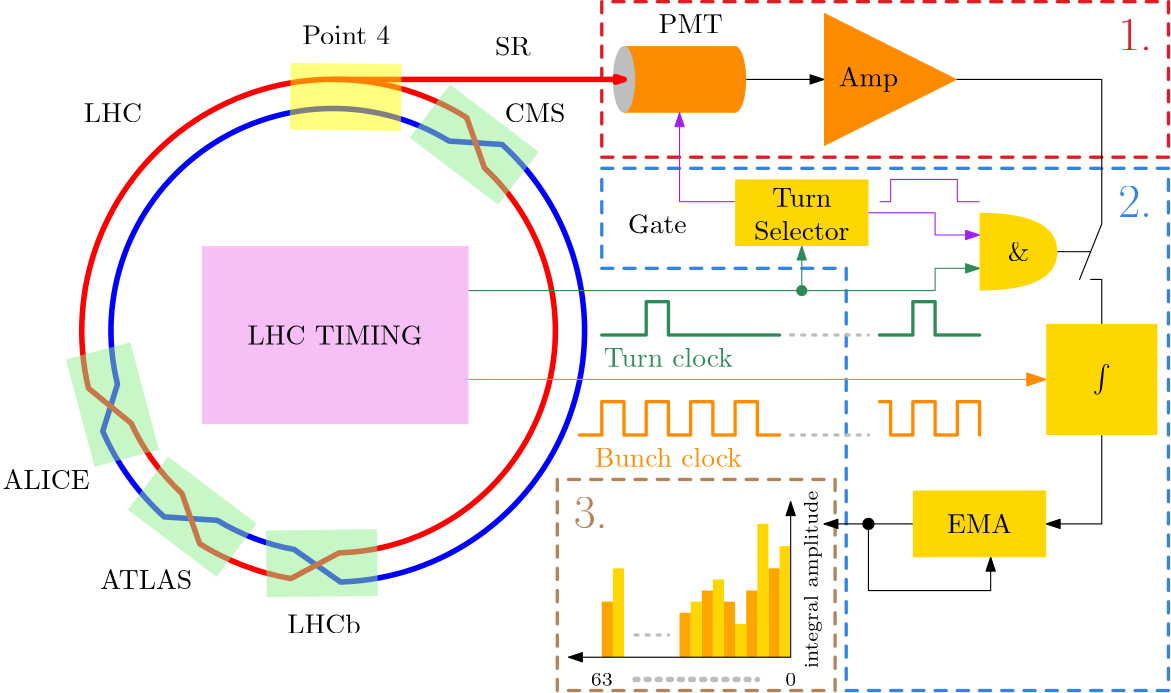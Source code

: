 <?xml version="1.0"?>
<!DOCTYPE ipe SYSTEM "ipe.dtd">
<ipe version="70218" creator="Ipe 7.2.28">
<info created="D:20240316174439" modified="D:20240408123505"/>
<ipestyle name="basic">
<symbol name="arrow/arc(spx)">
<path stroke="sym-stroke" fill="sym-stroke" pen="sym-pen">
0 0 m
-1 0.333 l
-1 -0.333 l
h
</path>
</symbol>
<symbol name="arrow/farc(spx)">
<path stroke="sym-stroke" fill="white" pen="sym-pen">
0 0 m
-1 0.333 l
-1 -0.333 l
h
</path>
</symbol>
<symbol name="arrow/ptarc(spx)">
<path stroke="sym-stroke" fill="sym-stroke" pen="sym-pen">
0 0 m
-1 0.333 l
-0.8 0 l
-1 -0.333 l
h
</path>
</symbol>
<symbol name="arrow/fptarc(spx)">
<path stroke="sym-stroke" fill="white" pen="sym-pen">
0 0 m
-1 0.333 l
-0.8 0 l
-1 -0.333 l
h
</path>
</symbol>
<symbol name="mark/circle(sx)" transformations="translations">
<path fill="sym-stroke">
0.6 0 0 0.6 0 0 e
0.4 0 0 0.4 0 0 e
</path>
</symbol>
<symbol name="mark/disk(sx)" transformations="translations">
<path fill="sym-stroke">
0.6 0 0 0.6 0 0 e
</path>
</symbol>
<symbol name="mark/fdisk(sfx)" transformations="translations">
<group>
<path fill="sym-fill">
0.5 0 0 0.5 0 0 e
</path>
<path fill="sym-stroke" fillrule="eofill">
0.6 0 0 0.6 0 0 e
0.4 0 0 0.4 0 0 e
</path>
</group>
</symbol>
<symbol name="mark/box(sx)" transformations="translations">
<path fill="sym-stroke" fillrule="eofill">
-0.6 -0.6 m
0.6 -0.6 l
0.6 0.6 l
-0.6 0.6 l
h
-0.4 -0.4 m
0.4 -0.4 l
0.4 0.4 l
-0.4 0.4 l
h
</path>
</symbol>
<symbol name="mark/square(sx)" transformations="translations">
<path fill="sym-stroke">
-0.6 -0.6 m
0.6 -0.6 l
0.6 0.6 l
-0.6 0.6 l
h
</path>
</symbol>
<symbol name="mark/fsquare(sfx)" transformations="translations">
<group>
<path fill="sym-fill">
-0.5 -0.5 m
0.5 -0.5 l
0.5 0.5 l
-0.5 0.5 l
h
</path>
<path fill="sym-stroke" fillrule="eofill">
-0.6 -0.6 m
0.6 -0.6 l
0.6 0.6 l
-0.6 0.6 l
h
-0.4 -0.4 m
0.4 -0.4 l
0.4 0.4 l
-0.4 0.4 l
h
</path>
</group>
</symbol>
<symbol name="mark/cross(sx)" transformations="translations">
<group>
<path fill="sym-stroke">
-0.43 -0.57 m
0.57 0.43 l
0.43 0.57 l
-0.57 -0.43 l
h
</path>
<path fill="sym-stroke">
-0.43 0.57 m
0.57 -0.43 l
0.43 -0.57 l
-0.57 0.43 l
h
</path>
</group>
</symbol>
<symbol name="arrow/fnormal(spx)">
<path stroke="sym-stroke" fill="white" pen="sym-pen">
0 0 m
-1 0.333 l
-1 -0.333 l
h
</path>
</symbol>
<symbol name="arrow/pointed(spx)">
<path stroke="sym-stroke" fill="sym-stroke" pen="sym-pen">
0 0 m
-1 0.333 l
-0.8 0 l
-1 -0.333 l
h
</path>
</symbol>
<symbol name="arrow/fpointed(spx)">
<path stroke="sym-stroke" fill="white" pen="sym-pen">
0 0 m
-1 0.333 l
-0.8 0 l
-1 -0.333 l
h
</path>
</symbol>
<symbol name="arrow/linear(spx)">
<path stroke="sym-stroke" pen="sym-pen">
-1 0.333 m
0 0 l
-1 -0.333 l
</path>
</symbol>
<symbol name="arrow/fdouble(spx)">
<path stroke="sym-stroke" fill="white" pen="sym-pen">
0 0 m
-1 0.333 l
-1 -0.333 l
h
-1 0 m
-2 0.333 l
-2 -0.333 l
h
</path>
</symbol>
<symbol name="arrow/double(spx)">
<path stroke="sym-stroke" fill="sym-stroke" pen="sym-pen">
0 0 m
-1 0.333 l
-1 -0.333 l
h
-1 0 m
-2 0.333 l
-2 -0.333 l
h
</path>
</symbol>
<symbol name="arrow/mid-normal(spx)">
<path stroke="sym-stroke" fill="sym-stroke" pen="sym-pen">
0.5 0 m
-0.5 0.333 l
-0.5 -0.333 l
h
</path>
</symbol>
<symbol name="arrow/mid-fnormal(spx)">
<path stroke="sym-stroke" fill="white" pen="sym-pen">
0.5 0 m
-0.5 0.333 l
-0.5 -0.333 l
h
</path>
</symbol>
<symbol name="arrow/mid-pointed(spx)">
<path stroke="sym-stroke" fill="sym-stroke" pen="sym-pen">
0.5 0 m
-0.5 0.333 l
-0.3 0 l
-0.5 -0.333 l
h
</path>
</symbol>
<symbol name="arrow/mid-fpointed(spx)">
<path stroke="sym-stroke" fill="white" pen="sym-pen">
0.5 0 m
-0.5 0.333 l
-0.3 0 l
-0.5 -0.333 l
h
</path>
</symbol>
<symbol name="arrow/mid-double(spx)">
<path stroke="sym-stroke" fill="sym-stroke" pen="sym-pen">
1 0 m
0 0.333 l
0 -0.333 l
h
0 0 m
-1 0.333 l
-1 -0.333 l
h
</path>
</symbol>
<symbol name="arrow/mid-fdouble(spx)">
<path stroke="sym-stroke" fill="white" pen="sym-pen">
1 0 m
0 0.333 l
0 -0.333 l
h
0 0 m
-1 0.333 l
-1 -0.333 l
h
</path>
</symbol>
<anglesize name="22.5 deg" value="22.5"/>
<anglesize name="30 deg" value="30"/>
<anglesize name="45 deg" value="45"/>
<anglesize name="60 deg" value="60"/>
<anglesize name="90 deg" value="90"/>
<arrowsize name="large" value="10"/>
<arrowsize name="small" value="5"/>
<arrowsize name="tiny" value="3"/>
<color name="blue" value="0 0 1"/>
<color name="brown" value="0.647 0.165 0.165"/>
<color name="darkblue" value="0 0 0.545"/>
<color name="darkcyan" value="0 0.545 0.545"/>
<color name="darkgray" value="0.663"/>
<color name="darkgreen" value="0 0.392 0"/>
<color name="darkmagenta" value="0.545 0 0.545"/>
<color name="darkorange" value="1 0.549 0"/>
<color name="darkred" value="0.545 0 0"/>
<color name="gold" value="1 0.843 0"/>
<color name="gray" value="0.745"/>
<color name="green" value="0 1 0"/>
<color name="lightblue" value="0.678 0.847 0.902"/>
<color name="lightcyan" value="0.878 1 1"/>
<color name="lightgray" value="0.827"/>
<color name="lightgreen" value="0.565 0.933 0.565"/>
<color name="lightyellow" value="1 1 0.878"/>
<color name="navy" value="0 0 0.502"/>
<color name="orange" value="1 0.647 0"/>
<color name="pink" value="1 0.753 0.796"/>
<color name="purple" value="0.627 0.125 0.941"/>
<color name="red" value="1 0 0"/>
<color name="seagreen" value="0.18 0.545 0.341"/>
<color name="turquoise" value="0.251 0.878 0.816"/>
<color name="violet" value="0.933 0.51 0.933"/>
<color name="yellow" value="1 1 0"/>
<dashstyle name="dash dot dotted" value="[4 2 1 2 1 2] 0"/>
<dashstyle name="dash dotted" value="[4 2 1 2] 0"/>
<dashstyle name="dashed" value="[4] 0"/>
<dashstyle name="dotted" value="[1 3] 0"/>
<gridsize name="10 pts (~3.5 mm)" value="10"/>
<gridsize name="14 pts (~5 mm)" value="14"/>
<gridsize name="16 pts (~6 mm)" value="16"/>
<gridsize name="20 pts (~7 mm)" value="20"/>
<gridsize name="28 pts (~10 mm)" value="28"/>
<gridsize name="32 pts (~12 mm)" value="32"/>
<gridsize name="4 pts" value="4"/>
<gridsize name="56 pts (~20 mm)" value="56"/>
<gridsize name="8 pts (~3 mm)" value="8"/>
<opacity name="10%" value="0.1"/>
<opacity name="30%" value="0.3"/>
<opacity name="50%" value="0.5"/>
<opacity name="75%" value="0.75"/>
<pen name="fat" value="1.2"/>
<pen name="heavier" value="0.8"/>
<pen name="ultrafat" value="2"/>
<symbolsize name="large" value="5"/>
<symbolsize name="small" value="2"/>
<symbolsize name="tiny" value="1.1"/>
<textsize name="Huge" value="\Huge"/>
<textsize name="LARGE" value="\LARGE"/>
<textsize name="Large" value="\Large"/>
<textsize name="footnote" value="\footnotesize"/>
<textsize name="huge" value="\huge"/>
<textsize name="large" value="\large"/>
<textsize name="script" value="\scriptsize"/>
<textsize name="small" value="\small"/>
<textsize name="tiny" value="\tiny"/>
<textstyle name="center" begin="\begin{center}" end="\end{center}"/>
<textstyle name="item" begin="\begin{itemize}\item{}" end="\end{itemize}"/>
<textstyle name="itemize" begin="\begin{itemize}" end="\end{itemize}"/>
<tiling name="falling" angle="-60" step="4" width="1"/>
<tiling name="rising" angle="30" step="4" width="1"/>
</ipestyle>
<page>
<layer name="alpha"/>
<view layers="alpha" active="alpha"/>
<path layer="alpha" stroke="0.878 0.106 0.141" dash="dashed" pen="fat" cap="1" join="1">
224 824 m
224 768 l
428 768 l
428 824 l
h
</path>
<path stroke="0.208 0.518 0.894" dash="dashed" pen="fat" cap="1" join="1">
224 764 m
428 764 l
428 576 l
312 576 l
312 728 l
224 728 l
224 764 l
</path>
<path stroke="0.71 0.514 0.353" dash="dashed" pen="fat" cap="1" join="1">
208 652 m
208 576 l
308 576 l
308 652 l
h
</path>
<path stroke="seagreen" arrow="normal/small">
296 720 m
296 736 l
</path>
<path stroke="black" cap="1" join="1">
404 708 m
404 724 l
400 724 l
</path>
<path stroke="black" cap="1" join="1">
396 724 m
404 744 l
404 796 l
348 796 l
400 734 m
388 734 l
</path>
<path matrix="1 0 0 1 0 16" stroke="black" arrow="normal/small">
320 620 m
320 596 l
364 596 l
364 608 l
</path>
<path stroke="black" rarrow="normal/small">
384 636 m
404 636 l
404 668 l
</path>
<path stroke="black" arrow="normal/small">
276 796 m
304 796 l
</path>
<path fill="darkorange">
4 0 0 12 272 796 e
</path>
<path fill="darkorange">
272 808 m
232 808 l
232 784 l
272 784 l
</path>
<path matrix="0.333333 0 0 1 141.333 12" fill="gray">
12 0 0 12 272 784 e
</path>
<path stroke="red" pen="ultrafat" cap="1" join="1" arrow="normal/tiny">
128 796 m
232 796 l
</path>
<path matrix="0.796981 -0.604004 0.604004 0.796981 -399.923 221.786" stroke="blue" pen="ultrafat">
136 624.401 m
120 613.845 l
90.5097 0 0 -90.5097 128 704 83.7736 625.031 a
77.7506 641.751 l
80 0 0 -80 128 704 120 783.599 a
136 794.155 l
90.5097 0 0 -90.5097 128 704 184.754 633.495 a
164.357 632.739 l
80 0 0 -80 128 704 136 624.401 a
h
</path>
<path matrix="0.796981 -0.604004 0.604004 0.796981 -399.923 221.786" stroke="red" pen="ultrafat">
120 624.401 m
136 613.845 l
90.5097 0 0 90.5097 128 704 169.775 623.708 a
178.025 641.57 l
80 0 0 80 128 704 136 783.599 a
120 794.155 l
90.5097 0 0 90.5097 128 704 70.2819 634.282 a
90.1431 633.524 l
80 0 0 80 128 704 120 624.401 a
h
</path>
<path matrix="0.999908 -0.013539 0.013539 0.999908 6.04311 67.3337" fill="yellow" opacity="50%" stroke-opacity="opaque">
96 736 m
96 712 l
136 712 l
136 736 l
h
</path>
<path matrix="1 0 0 1 0 4" fill="darkorange">
304 816 m
304 768 l
352 792 l
304 816 l
</path>
<path matrix="1.5 0 0 1.33333 -64 -245.333" fill="violet" opacity="50%" stroke-opacity="opaque">
96 736 m
96 688 l
160 688 l
160 736 l
h
</path>
<text matrix="1 0 0 1 16 -12" transformations="translations" pos="112 716" stroke="black" type="label" width="63.028" height="6.808" depth="0" halign="center" valign="center">LHC TIMING</text>
<path matrix="0.825397 0 0 1 43.9365 -24" stroke="darkorange" arrow="normal/normal">
160 712 m
412 712 l
</path>
<text matrix="1 0 0 1 -16 -44" transformations="translations" pos="264 740" stroke="seagreen" type="label" width="46.52" height="6.918" depth="0" halign="center" valign="center">Turn clock</text>
<text matrix="1 0 0 1 -20 -44" transformations="translations" pos="268 704" stroke="darkorange" type="label" width="52.996" height="6.918" depth="0" halign="center" valign="center">Bunch clock</text>
<text matrix="1 0 0 1 8 0" transformations="translations" pos="312 796" stroke="black" type="label" width="21.309" height="6.815" depth="1.93" halign="center" valign="center">Amp</text>
<text matrix="1 0 0 1 16 -8" transformations="translations" pos="240 824" stroke="black" type="label" width="23.108" height="6.808" depth="0" halign="center" valign="center">PMT</text>
<text matrix="1 0 0 1 4 -8" transformations="translations" pos="44 792" stroke="black" type="label" width="20.894" height="6.808" depth="0" halign="center" valign="center">LHC</text>
<text matrix="1 0 0 1 12 0" transformations="translations" pos="120 812" stroke="black" type="label" width="31.687" height="6.808" depth="0" halign="center" valign="center">Point 4</text>
<text matrix="1 0 0 1 -4 8" transformations="translations" pos="204 776" stroke="black" type="label" width="21.863" height="6.808" depth="0" halign="center" valign="center">CMS</text>
<path matrix="1 0 0 1 0 -20" stroke="seagreen" pen="fat" cap="1" join="1">
224 724 m
240 724 l
240 736 l
248 736 l
248 724 l
288 724 l
</path>
<text matrix="1 0 0 1 12 -28" transformations="translations" pos="12 680" stroke="black" type="label" width="31.272" height="6.808" depth="0" halign="center" valign="center">ALICE</text>
<text matrix="1 0 0 1 20 -8" transformations="translations" pos="40 624" stroke="black" type="label" width="33.07" height="6.808" depth="0" halign="center" valign="center">ATLAS</text>
<text matrix="1 0 0 1 8 0" transformations="translations" pos="116 600" stroke="black" type="label" width="26.429" height="6.918" depth="0" halign="center" valign="center">LHCb</text>
<path matrix="1.09091 0 0 0.857143 -77.0909 101.714" fill="gold">
320 768 m
320 740 l
364 740 l
364 768 l
h
</path>
<path stroke="purple" arrow="normal/small">
272 752 m
252 752 l
252 784 l
</path>
<text matrix="1 0 0 1 296 440" transformations="translations" pos="0 307.572" stroke="black" type="minipage" width="36.213" height="11.873" depth="6.89" halign="center" valign="center">\center
Turn\\
Selector</text>
<path stroke="purple" arrow="normal/small">
320 748 m
344 748 l
344 740 l
360 740 l
</path>
<path stroke="seagreen" rarrow="normal/small">
360 728 m
344 728 l
344 720 l
176 720 l
</path>
<path stroke="gray" dash="dotted" pen="fat" cap="1" join="1">
292 704 m
320 704 l
</path>
<path matrix="1 0 0 1 -8 0" stroke="seagreen" pen="fat" cap="1" join="1">
332 704 m
344 704 l
344 716 l
352 716 l
352 704 l
368 704 l
</path>
<path stroke="purple">
324 752 m
328 752 l
328 760 l
352 760 l
352 752 l
360 752 l
</path>
<path matrix="1 0 0 1 -4 0" stroke="darkorange" pen="fat" cap="1" join="1">
328 680 m
332 680 l
332 668 l
340 668 l
340 680 l
348 680 l
348 668 l
356 668 l
356 680 l
364 680 l
364 668 l
</path>
<path stroke="gray" dash="dotted" pen="fat" cap="1" opacity="75%" stroke-opacity="opaque">
292 668 m
320 668 l
</path>
<text matrix="1 0 0 1 8 -24" transformations="translations" pos="236 768" stroke="black" type="label" width="21.101" height="6.808" depth="0" halign="center" valign="center">Gate</text>
<path matrix="0.923077 0 0 0.857143 22.1538 89.1429" fill="gold">
340 652 m
340 624 l
392 624 l
392 652 l
h
</path>
<text matrix="1 0 0 1 4 -4" transformations="translations" pos="356 640" stroke="black" type="label" width="23.385" height="6.808" depth="0" halign="center" valign="center">EMA</text>
<path matrix="1 0 0 1 0 16" stroke="black" arrow="normal/small">
336 620 m
304 620 l
</path>
<path matrix="1 0 0 1 -96 -96" stroke="black" fill="black">
2 0 0 2 416 732 e
</path>
<path matrix="1 0 0 1 -8 -12" fill="gold">
300 600 m
300 640 l
296 640 l
296 600 l
h
</path>
<path matrix="1 0 0 1 -8 -12" fill="orange">
292 600 m
292 632 l
296 632 l
296 600 l
h
</path>
<path matrix="1 0 0 1 -8 -12" fill="gold">
288 600 m
288 648 l
292 648 l
292 600 l
h
</path>
<path matrix="1 0 0 1 -8 -12" fill="orange">
288 600 m
288 624 l
284 624 l
284 600 l
h
</path>
<path matrix="1 0 0 1 -8 -12" fill="gold">
284 600 m
284 612 l
280 612 l
280 600 l
h
</path>
<path matrix="1 0 0 1 -8 -12" fill="orange">
280 600 m
280 620 l
276 620 l
276 600 l
h
</path>
<path matrix="1 0 0 1 -8 -12" fill="gold">
276 600 m
276 628 l
272 628 l
272 600 l
h
</path>
<path matrix="1 0 0 1 -8 -12" fill="orange">
272 600 m
272 624 l
268 624 l
268 600 l
h
</path>
<path matrix="1 0 0 1 -8 -12" fill="gold">
268 600 m
268 620 l
264 620 l
264 600 l
h
</path>
<path matrix="1 0 0 1 -8 -12" fill="orange">
264 600 m
264 616 l
260 616 l
260 600 l
h
</path>
<path matrix="1 0 0 1 -8 -12" fill="gold">
240 600 m
240 632 l
236 632 l
236 600 l
h
</path>
<path matrix="1 0 0 1 -8 -12" fill="orange">
236 600 m
236 620 l
232 620 l
232 600 l
h
</path>
<text matrix="1 0 0 1 -8 -16" transformations="translations" pos="232 596" stroke="black" type="label" width="7.942" height="4.494" depth="0" halign="center" valign="center" size="script">63</text>
<text matrix="1 0 0 1 60 -16" transformations="translations" pos="232 596" stroke="black" type="label" width="3.971" height="4.494" depth="0" halign="center" valign="center" size="script">0</text>
<path matrix="1 0 0 1 -8 -12" stroke="gray" dash="dotted" pen="ultrafat" cap="1" join="1">
244 592 m
288 592 l
</path>
<path matrix="1 0 0 1 -12 -4" stroke="black" arrow="normal/small" rarrow="normal/small">
304 648 m
304 592 l
224 592 l
</path>
<path matrix="0.796981 -0.604004 0.604004 0.796981 -351.703 265.545" fill="lightgreen" opacity="50%" stroke-opacity="opaque">
96 736 m
96 712 l
136 712 l
136 736 l
h
</path>
<path matrix="0.258269 -0.966073 0.966073 0.258269 -681.562 604.06" fill="lightgreen" opacity="50%" stroke-opacity="opaque">
96 736 m
96 712 l
136 712 l
136 736 l
h
</path>
<path matrix="0.999922 0.0125276 -0.0125276 0.999922 16.2984 -103.546" fill="lightgreen" opacity="50%" stroke-opacity="opaque">
96 736 m
96 712 l
136 712 l
136 736 l
h
</path>
<path matrix="0.796981 -0.604004 0.604004 0.796981 -453.175 131.652" fill="lightgreen" opacity="50%" stroke-opacity="opaque">
96 736 m
96 712 l
136 712 l
136 736 l
h
</path>
<path matrix="1 0 0 1 -8 0" fill="gold">
368 748 m
396 748
396 734 c
396 720
368 720 c
368 732
368 748 c
h
</path>
<path matrix="1 0 0 1 -120 -12" fill="seagreen">
2 0 0 2 416 732 e
</path>
<path stroke="darkorange" pen="fat" cap="1" join="1" opacity="75%" stroke-opacity="opaque">
216 668 m
224 668 l
224 680 l
232 680 l
232 668 l
240 668 l
240 680 l
248 680 l
248 668 l
256 668 l
256 680 l
264 680 l
264 668 l
272 668 l
272 680 l
280 680 l
280 668 l
280 668 l
288 668 l
288 668 l
</path>
<text matrix="1 0 0 1 12 0" transformations="translations" pos="180 808" stroke="black" type="label" width="12.868" height="6.808" depth="0" halign="center" valign="center">SR</text>
<text matrix="1 0 0 1 -6 -2" transformations="translations" pos="380 736" stroke="black" type="label" width="7.749" height="6.918" depth="0" halign="center" valign="center" style="math">\&amp;</text>
<path matrix="1 0 0 1 16 -108" fill="gold">
368 816 m
368 776 l
408 776 l
408 816 l
h
</path>
<text matrix="0 1 -1 0 884 288" transformations="rigid" pos="328 584" stroke="black" type="label" width="63.976" height="4.849" depth="1.35" halign="center" valign="center" size="script">integral amplitude</text>
<path matrix="1 0 0 1 0 -12" stroke="gray" dash="dotted" pen="fat" cap="1" join="1">
236 608 m
248 608 l
</path>
<text matrix="1 0 0 1 12 -112" transformations="translations" pos="392 800" stroke="black" type="label" width="6.642" height="9.12" depth="1.95" halign="center" valign="center" size="Large" style="math">\int</text>
<text matrix="1 0 0 1 4 -4" transformations="translations" pos="412 816" stroke="0.878 0.106 0.141" type="label" width="12.193" height="11.097" depth="0" halign="center" valign="center" size="LARGE">1.</text>
<text matrix="1 0 0 1 4 -64" transformations="translations" pos="412 816" stroke="0.208 0.518 0.894" type="label" width="12.193" height="11.097" depth="0" halign="center" valign="center" size="LARGE">2.</text>
<text matrix="1 0 0 1 -192 -176" transformations="translations" pos="412 816" stroke="0.71 0.514 0.353" type="label" width="12.193" height="11.097" depth="0" halign="center" valign="center" size="LARGE">3.</text>
</page>
</ipe>
